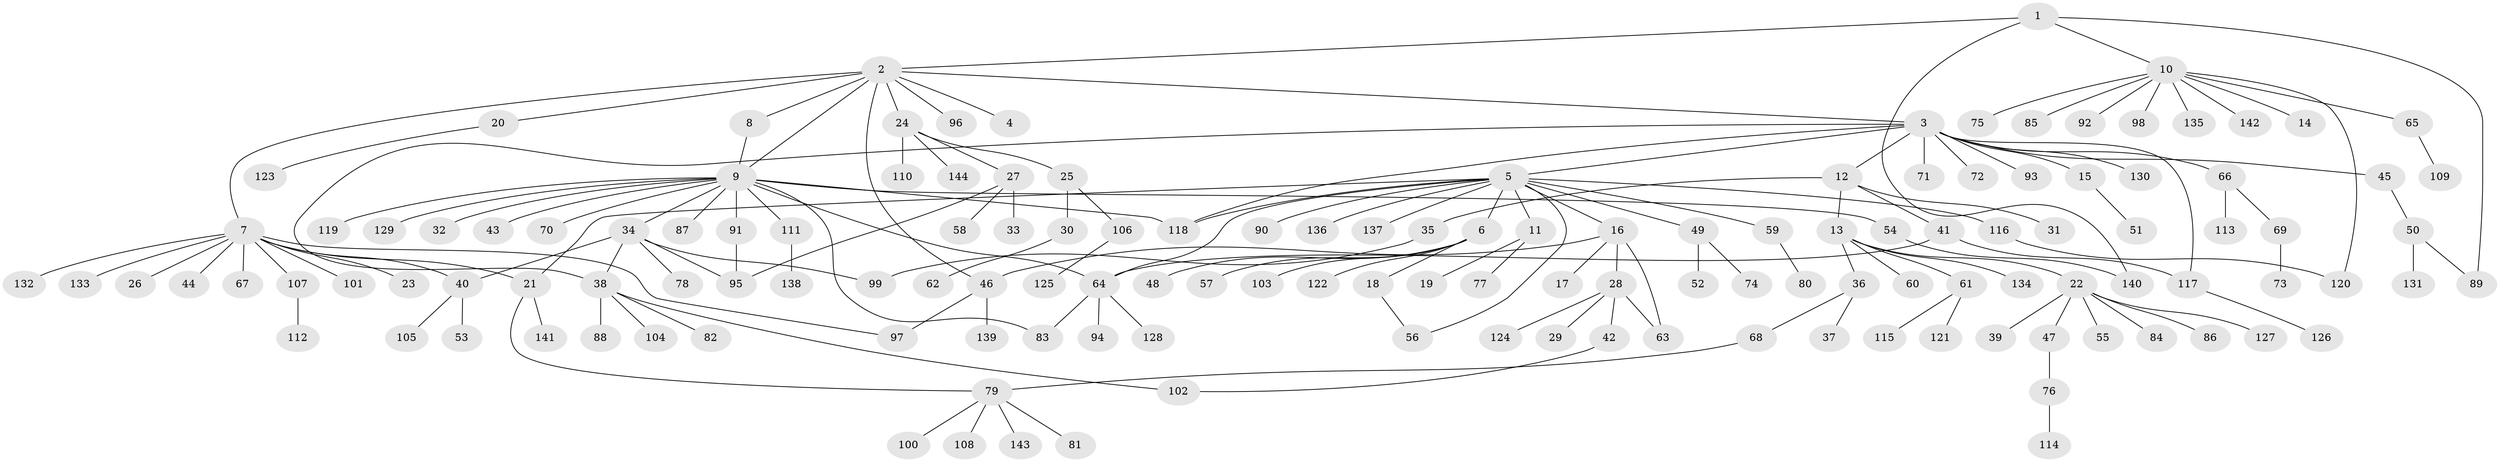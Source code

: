 // Generated by graph-tools (version 1.1) at 2025/35/03/09/25 02:35:43]
// undirected, 144 vertices, 165 edges
graph export_dot {
graph [start="1"]
  node [color=gray90,style=filled];
  1;
  2;
  3;
  4;
  5;
  6;
  7;
  8;
  9;
  10;
  11;
  12;
  13;
  14;
  15;
  16;
  17;
  18;
  19;
  20;
  21;
  22;
  23;
  24;
  25;
  26;
  27;
  28;
  29;
  30;
  31;
  32;
  33;
  34;
  35;
  36;
  37;
  38;
  39;
  40;
  41;
  42;
  43;
  44;
  45;
  46;
  47;
  48;
  49;
  50;
  51;
  52;
  53;
  54;
  55;
  56;
  57;
  58;
  59;
  60;
  61;
  62;
  63;
  64;
  65;
  66;
  67;
  68;
  69;
  70;
  71;
  72;
  73;
  74;
  75;
  76;
  77;
  78;
  79;
  80;
  81;
  82;
  83;
  84;
  85;
  86;
  87;
  88;
  89;
  90;
  91;
  92;
  93;
  94;
  95;
  96;
  97;
  98;
  99;
  100;
  101;
  102;
  103;
  104;
  105;
  106;
  107;
  108;
  109;
  110;
  111;
  112;
  113;
  114;
  115;
  116;
  117;
  118;
  119;
  120;
  121;
  122;
  123;
  124;
  125;
  126;
  127;
  128;
  129;
  130;
  131;
  132;
  133;
  134;
  135;
  136;
  137;
  138;
  139;
  140;
  141;
  142;
  143;
  144;
  1 -- 2;
  1 -- 10;
  1 -- 89;
  1 -- 140;
  2 -- 3;
  2 -- 4;
  2 -- 7;
  2 -- 8;
  2 -- 9;
  2 -- 20;
  2 -- 24;
  2 -- 46;
  2 -- 96;
  3 -- 5;
  3 -- 12;
  3 -- 15;
  3 -- 38;
  3 -- 45;
  3 -- 66;
  3 -- 71;
  3 -- 72;
  3 -- 93;
  3 -- 117;
  3 -- 118;
  3 -- 130;
  5 -- 6;
  5 -- 11;
  5 -- 16;
  5 -- 21;
  5 -- 49;
  5 -- 56;
  5 -- 59;
  5 -- 64;
  5 -- 90;
  5 -- 116;
  5 -- 118;
  5 -- 136;
  5 -- 137;
  6 -- 18;
  6 -- 48;
  6 -- 57;
  6 -- 103;
  6 -- 122;
  7 -- 21;
  7 -- 23;
  7 -- 26;
  7 -- 40;
  7 -- 44;
  7 -- 67;
  7 -- 97;
  7 -- 101;
  7 -- 107;
  7 -- 132;
  7 -- 133;
  8 -- 9;
  9 -- 32;
  9 -- 34;
  9 -- 43;
  9 -- 54;
  9 -- 64;
  9 -- 70;
  9 -- 83;
  9 -- 87;
  9 -- 91;
  9 -- 111;
  9 -- 118;
  9 -- 119;
  9 -- 129;
  10 -- 14;
  10 -- 65;
  10 -- 75;
  10 -- 85;
  10 -- 92;
  10 -- 98;
  10 -- 120;
  10 -- 135;
  10 -- 142;
  11 -- 19;
  11 -- 77;
  12 -- 13;
  12 -- 31;
  12 -- 35;
  12 -- 41;
  13 -- 22;
  13 -- 36;
  13 -- 60;
  13 -- 61;
  13 -- 134;
  15 -- 51;
  16 -- 17;
  16 -- 28;
  16 -- 46;
  16 -- 63;
  18 -- 56;
  20 -- 123;
  21 -- 79;
  21 -- 141;
  22 -- 39;
  22 -- 47;
  22 -- 55;
  22 -- 84;
  22 -- 86;
  22 -- 127;
  24 -- 25;
  24 -- 27;
  24 -- 110;
  24 -- 144;
  25 -- 30;
  25 -- 106;
  27 -- 33;
  27 -- 58;
  27 -- 95;
  28 -- 29;
  28 -- 42;
  28 -- 63;
  28 -- 124;
  30 -- 62;
  34 -- 38;
  34 -- 40;
  34 -- 78;
  34 -- 95;
  34 -- 99;
  35 -- 99;
  36 -- 37;
  36 -- 68;
  38 -- 82;
  38 -- 88;
  38 -- 102;
  38 -- 104;
  40 -- 53;
  40 -- 105;
  41 -- 64;
  41 -- 117;
  42 -- 102;
  45 -- 50;
  46 -- 97;
  46 -- 139;
  47 -- 76;
  49 -- 52;
  49 -- 74;
  50 -- 89;
  50 -- 131;
  54 -- 140;
  59 -- 80;
  61 -- 115;
  61 -- 121;
  64 -- 83;
  64 -- 94;
  64 -- 128;
  65 -- 109;
  66 -- 69;
  66 -- 113;
  68 -- 79;
  69 -- 73;
  76 -- 114;
  79 -- 81;
  79 -- 100;
  79 -- 108;
  79 -- 143;
  91 -- 95;
  106 -- 125;
  107 -- 112;
  111 -- 138;
  116 -- 120;
  117 -- 126;
}
